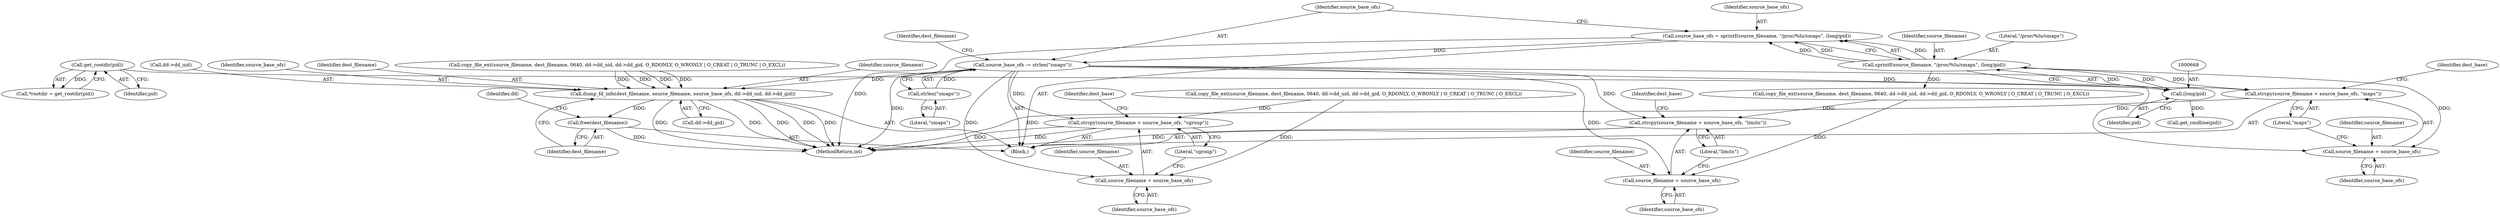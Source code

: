 digraph "0_abrt_8939398b82006ba1fec4ed491339fc075f43fc7c_1@API" {
"1000670" [label="(Call,source_base_ofs -= strlen(\"smaps\"))"];
"1000672" [label="(Call,strlen(\"smaps\"))"];
"1000662" [label="(Call,source_base_ofs = sprintf(source_filename, \"/proc/%lu/smaps\", (long)pid))"];
"1000664" [label="(Call,sprintf(source_filename, \"/proc/%lu/smaps\", (long)pid))"];
"1000667" [label="(Call,(long)pid)"];
"1000654" [label="(Call,get_rootdir(pid))"];
"1000690" [label="(Call,strcpy(source_filename + source_base_ofs, \"maps\"))"];
"1000691" [label="(Call,source_filename + source_base_ofs)"];
"1000716" [label="(Call,strcpy(source_filename + source_base_ofs, \"limits\"))"];
"1000717" [label="(Call,source_filename + source_base_ofs)"];
"1000742" [label="(Call,strcpy(source_filename + source_base_ofs, \"cgroup\"))"];
"1000743" [label="(Call,source_filename + source_base_ofs)"];
"1000771" [label="(Call,dump_fd_info(dest_filename, source_filename, source_base_ofs, dd->dd_uid, dd->dd_gid))"];
"1000781" [label="(Call,free(dest_filename))"];
"1000654" [label="(Call,get_rootdir(pid))"];
"1000841" [label="(Call,get_cmdline(pid))"];
"1000781" [label="(Call,free(dest_filename))"];
"1000743" [label="(Call,source_filename + source_base_ofs)"];
"1000717" [label="(Call,source_filename + source_base_ofs)"];
"1000720" [label="(Literal,\"limits\")"];
"1000669" [label="(Identifier,pid)"];
"1000693" [label="(Identifier,source_base_ofs)"];
"1000696" [label="(Identifier,dest_base)"];
"1000771" [label="(Call,dump_fd_info(dest_filename, source_filename, source_base_ofs, dd->dd_uid, dd->dd_gid))"];
"1000772" [label="(Identifier,dest_filename)"];
"1000716" [label="(Call,strcpy(source_filename + source_base_ofs, \"limits\"))"];
"1000773" [label="(Identifier,source_filename)"];
"1001228" [label="(MethodReturn,int)"];
"1000745" [label="(Identifier,source_base_ofs)"];
"1000666" [label="(Literal,\"/proc/%lu/smaps\")"];
"1000774" [label="(Identifier,source_base_ofs)"];
"1000655" [label="(Identifier,pid)"];
"1000650" [label="(Block,)"];
"1000784" [label="(Identifier,dd)"];
"1000722" [label="(Identifier,dest_base)"];
"1000782" [label="(Identifier,dest_filename)"];
"1000671" [label="(Identifier,source_base_ofs)"];
"1000691" [label="(Call,source_filename + source_base_ofs)"];
"1000719" [label="(Identifier,source_base_ofs)"];
"1000672" [label="(Call,strlen(\"smaps\"))"];
"1000744" [label="(Identifier,source_filename)"];
"1000778" [label="(Call,dd->dd_gid)"];
"1000676" [label="(Identifier,dest_filename)"];
"1000750" [label="(Call,copy_file_ext(source_filename, dest_filename, 0640, dd->dd_uid, dd->dd_gid, O_RDONLY, O_WRONLY | O_CREAT | O_TRUNC | O_EXCL))"];
"1000724" [label="(Call,copy_file_ext(source_filename, dest_filename, 0640, dd->dd_uid, dd->dd_gid, O_RDONLY, O_WRONLY | O_CREAT | O_TRUNC | O_EXCL))"];
"1000775" [label="(Call,dd->dd_uid)"];
"1000746" [label="(Literal,\"cgroup\")"];
"1000690" [label="(Call,strcpy(source_filename + source_base_ofs, \"maps\"))"];
"1000667" [label="(Call,(long)pid)"];
"1000694" [label="(Literal,\"maps\")"];
"1000670" [label="(Call,source_base_ofs -= strlen(\"smaps\"))"];
"1000698" [label="(Call,copy_file_ext(source_filename, dest_filename, 0640, dd->dd_uid, dd->dd_gid, O_RDONLY, O_WRONLY | O_CREAT | O_TRUNC | O_EXCL))"];
"1000652" [label="(Call,*rootdir = get_rootdir(pid))"];
"1000665" [label="(Identifier,source_filename)"];
"1000662" [label="(Call,source_base_ofs = sprintf(source_filename, \"/proc/%lu/smaps\", (long)pid))"];
"1000663" [label="(Identifier,source_base_ofs)"];
"1000748" [label="(Identifier,dest_base)"];
"1000742" [label="(Call,strcpy(source_filename + source_base_ofs, \"cgroup\"))"];
"1000692" [label="(Identifier,source_filename)"];
"1000664" [label="(Call,sprintf(source_filename, \"/proc/%lu/smaps\", (long)pid))"];
"1000718" [label="(Identifier,source_filename)"];
"1000673" [label="(Literal,\"smaps\")"];
"1000670" -> "1000650"  [label="AST: "];
"1000670" -> "1000672"  [label="CFG: "];
"1000671" -> "1000670"  [label="AST: "];
"1000672" -> "1000670"  [label="AST: "];
"1000676" -> "1000670"  [label="CFG: "];
"1000670" -> "1001228"  [label="DDG: "];
"1000672" -> "1000670"  [label="DDG: "];
"1000662" -> "1000670"  [label="DDG: "];
"1000670" -> "1000690"  [label="DDG: "];
"1000670" -> "1000691"  [label="DDG: "];
"1000670" -> "1000716"  [label="DDG: "];
"1000670" -> "1000717"  [label="DDG: "];
"1000670" -> "1000742"  [label="DDG: "];
"1000670" -> "1000743"  [label="DDG: "];
"1000670" -> "1000771"  [label="DDG: "];
"1000672" -> "1000673"  [label="CFG: "];
"1000673" -> "1000672"  [label="AST: "];
"1000662" -> "1000650"  [label="AST: "];
"1000662" -> "1000664"  [label="CFG: "];
"1000663" -> "1000662"  [label="AST: "];
"1000664" -> "1000662"  [label="AST: "];
"1000671" -> "1000662"  [label="CFG: "];
"1000662" -> "1001228"  [label="DDG: "];
"1000664" -> "1000662"  [label="DDG: "];
"1000664" -> "1000662"  [label="DDG: "];
"1000664" -> "1000662"  [label="DDG: "];
"1000664" -> "1000667"  [label="CFG: "];
"1000665" -> "1000664"  [label="AST: "];
"1000666" -> "1000664"  [label="AST: "];
"1000667" -> "1000664"  [label="AST: "];
"1000667" -> "1000664"  [label="DDG: "];
"1000664" -> "1000690"  [label="DDG: "];
"1000664" -> "1000691"  [label="DDG: "];
"1000664" -> "1000698"  [label="DDG: "];
"1000667" -> "1000669"  [label="CFG: "];
"1000668" -> "1000667"  [label="AST: "];
"1000669" -> "1000667"  [label="AST: "];
"1000654" -> "1000667"  [label="DDG: "];
"1000667" -> "1000841"  [label="DDG: "];
"1000654" -> "1000652"  [label="AST: "];
"1000654" -> "1000655"  [label="CFG: "];
"1000655" -> "1000654"  [label="AST: "];
"1000652" -> "1000654"  [label="CFG: "];
"1000654" -> "1000652"  [label="DDG: "];
"1000690" -> "1000650"  [label="AST: "];
"1000690" -> "1000694"  [label="CFG: "];
"1000691" -> "1000690"  [label="AST: "];
"1000694" -> "1000690"  [label="AST: "];
"1000696" -> "1000690"  [label="CFG: "];
"1000690" -> "1001228"  [label="DDG: "];
"1000691" -> "1000693"  [label="CFG: "];
"1000692" -> "1000691"  [label="AST: "];
"1000693" -> "1000691"  [label="AST: "];
"1000694" -> "1000691"  [label="CFG: "];
"1000716" -> "1000650"  [label="AST: "];
"1000716" -> "1000720"  [label="CFG: "];
"1000717" -> "1000716"  [label="AST: "];
"1000720" -> "1000716"  [label="AST: "];
"1000722" -> "1000716"  [label="CFG: "];
"1000716" -> "1001228"  [label="DDG: "];
"1000698" -> "1000716"  [label="DDG: "];
"1000717" -> "1000719"  [label="CFG: "];
"1000718" -> "1000717"  [label="AST: "];
"1000719" -> "1000717"  [label="AST: "];
"1000720" -> "1000717"  [label="CFG: "];
"1000698" -> "1000717"  [label="DDG: "];
"1000742" -> "1000650"  [label="AST: "];
"1000742" -> "1000746"  [label="CFG: "];
"1000743" -> "1000742"  [label="AST: "];
"1000746" -> "1000742"  [label="AST: "];
"1000748" -> "1000742"  [label="CFG: "];
"1000742" -> "1001228"  [label="DDG: "];
"1000742" -> "1001228"  [label="DDG: "];
"1000724" -> "1000742"  [label="DDG: "];
"1000743" -> "1000745"  [label="CFG: "];
"1000744" -> "1000743"  [label="AST: "];
"1000745" -> "1000743"  [label="AST: "];
"1000746" -> "1000743"  [label="CFG: "];
"1000724" -> "1000743"  [label="DDG: "];
"1000771" -> "1000650"  [label="AST: "];
"1000771" -> "1000778"  [label="CFG: "];
"1000772" -> "1000771"  [label="AST: "];
"1000773" -> "1000771"  [label="AST: "];
"1000774" -> "1000771"  [label="AST: "];
"1000775" -> "1000771"  [label="AST: "];
"1000778" -> "1000771"  [label="AST: "];
"1000782" -> "1000771"  [label="CFG: "];
"1000771" -> "1001228"  [label="DDG: "];
"1000771" -> "1001228"  [label="DDG: "];
"1000771" -> "1001228"  [label="DDG: "];
"1000771" -> "1001228"  [label="DDG: "];
"1000771" -> "1001228"  [label="DDG: "];
"1000750" -> "1000771"  [label="DDG: "];
"1000750" -> "1000771"  [label="DDG: "];
"1000750" -> "1000771"  [label="DDG: "];
"1000750" -> "1000771"  [label="DDG: "];
"1000771" -> "1000781"  [label="DDG: "];
"1000781" -> "1000650"  [label="AST: "];
"1000781" -> "1000782"  [label="CFG: "];
"1000782" -> "1000781"  [label="AST: "];
"1000784" -> "1000781"  [label="CFG: "];
"1000781" -> "1001228"  [label="DDG: "];
}
